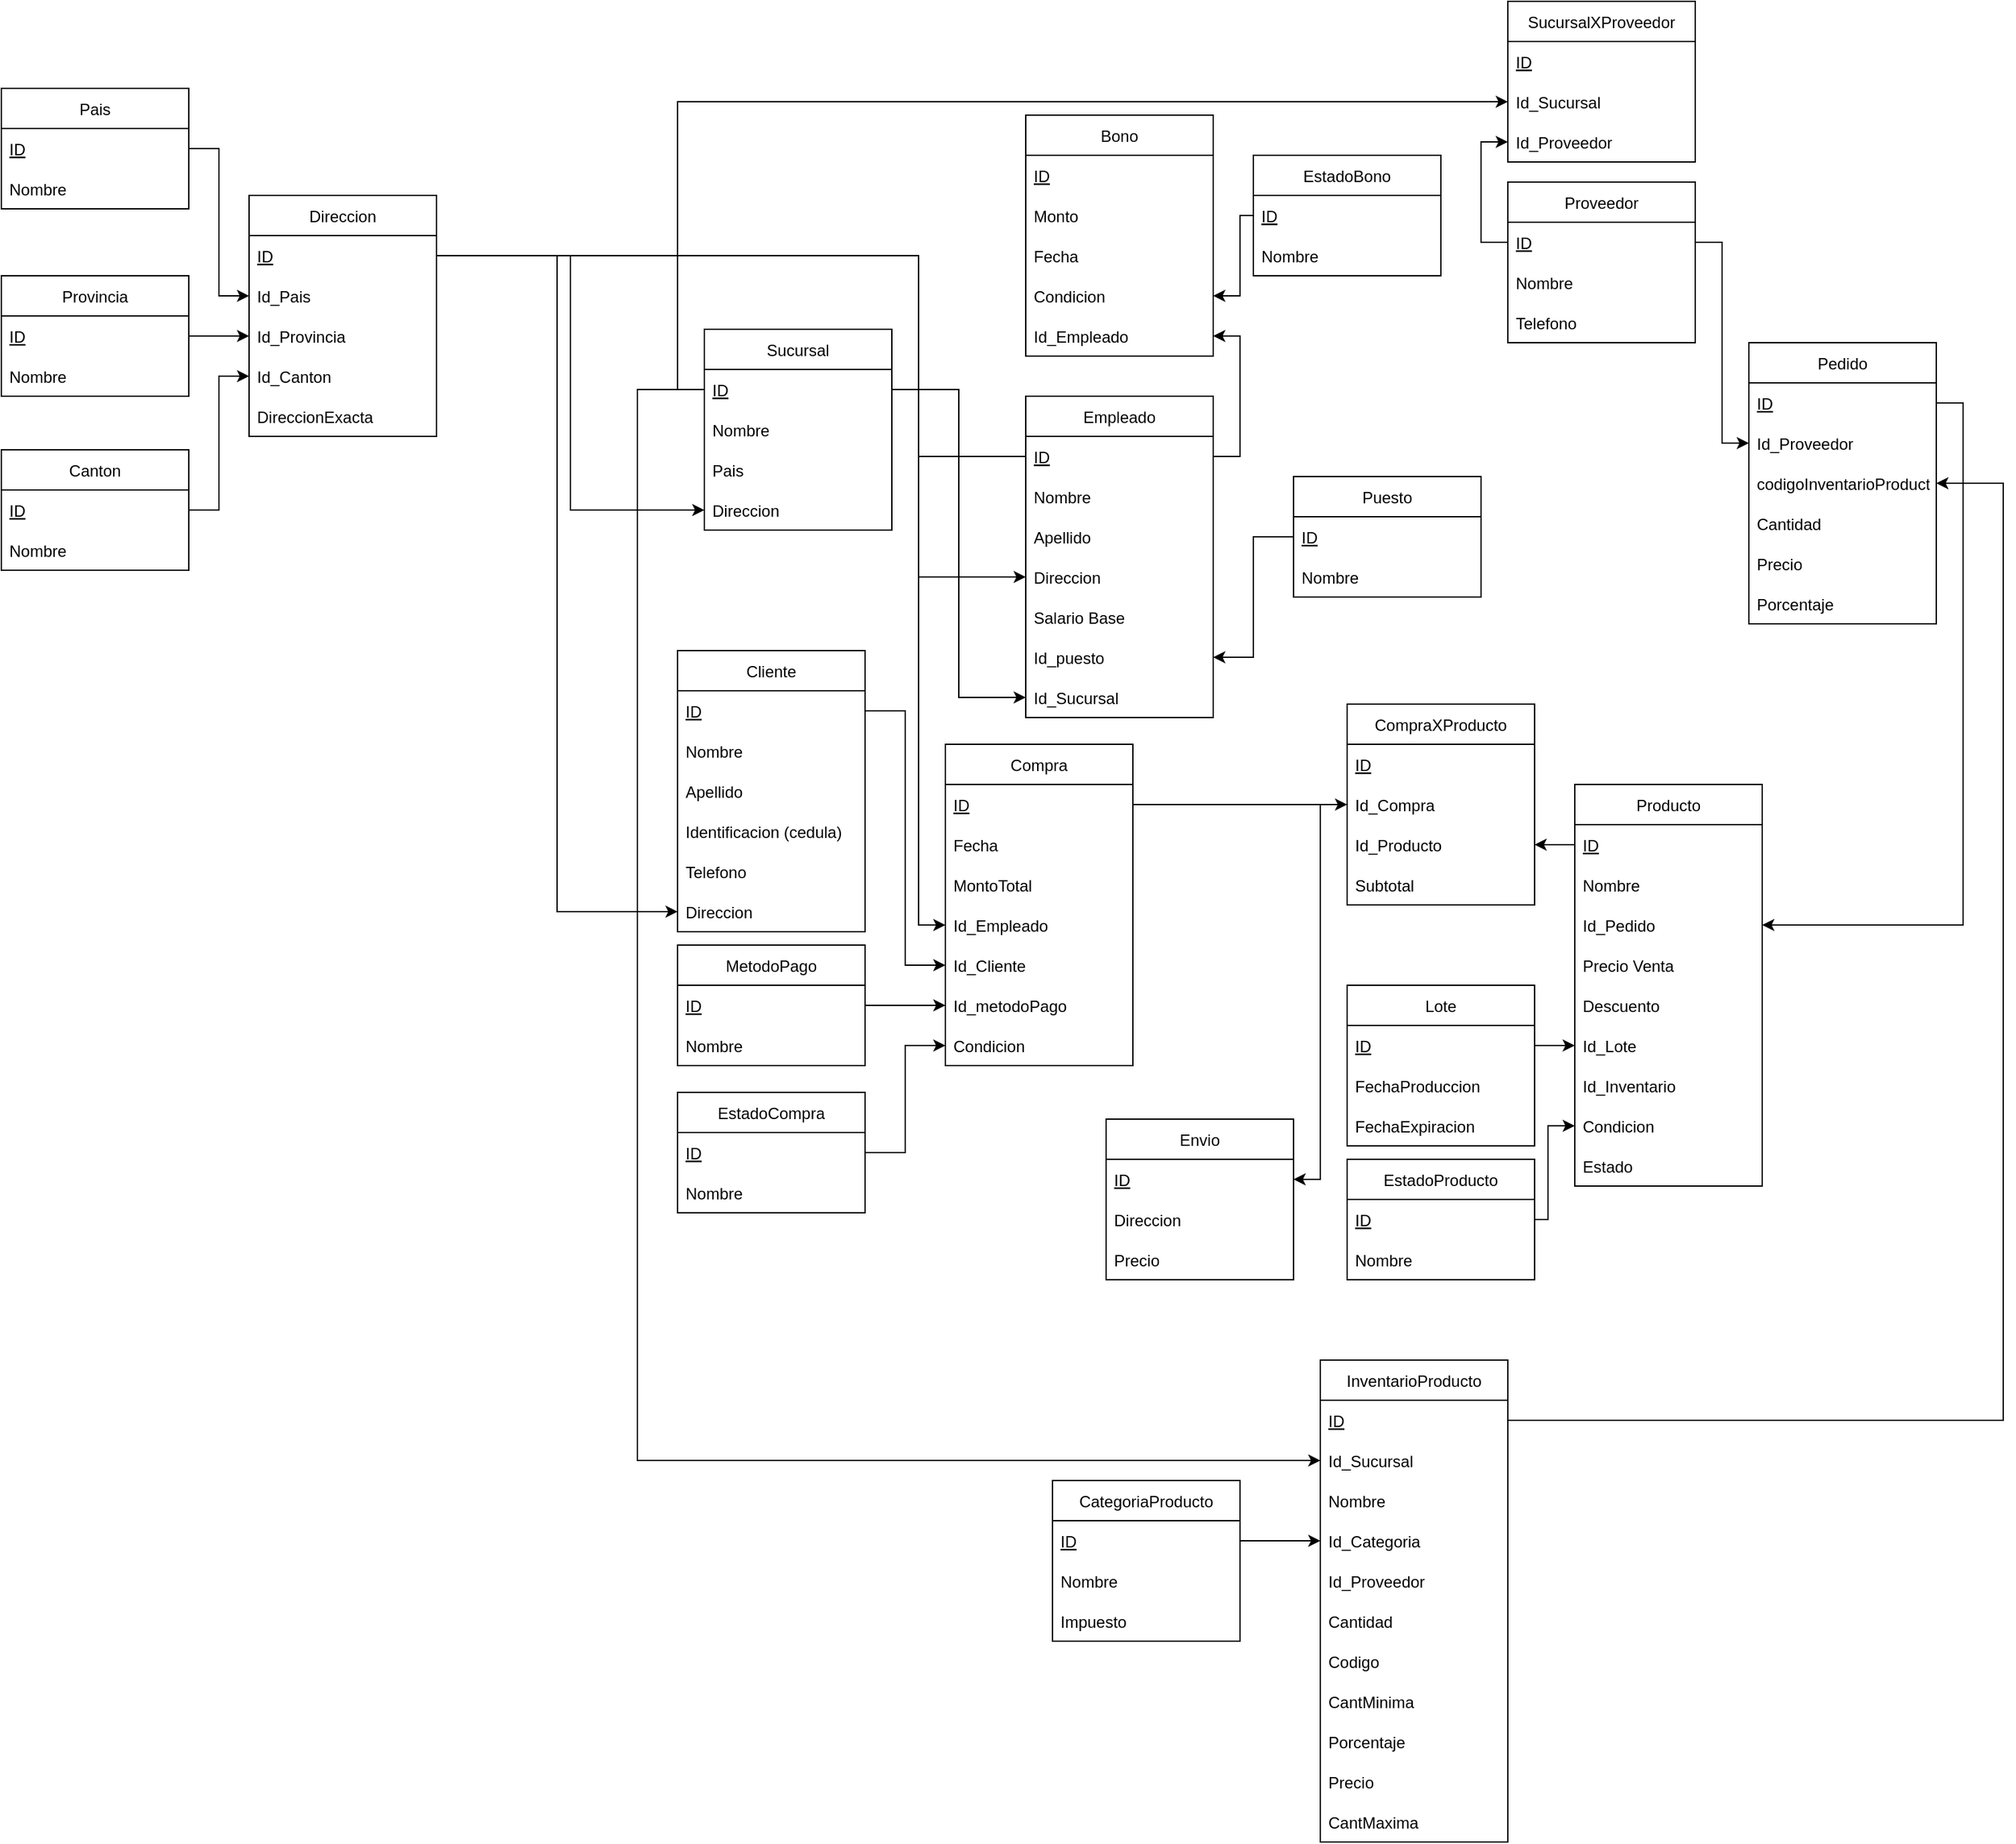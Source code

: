 <mxfile version="15.7.1" type="github">
  <diagram id="eOLPTbJK8O0Nonyveeir" name="Page-1">
    <mxGraphModel dx="2297" dy="1850" grid="1" gridSize="10" guides="1" tooltips="1" connect="1" arrows="1" fold="1" page="1" pageScale="1" pageWidth="850" pageHeight="1100" math="0" shadow="0">
      <root>
        <mxCell id="0" />
        <mxCell id="1" parent="0" />
        <mxCell id="7XOUTKTsfnh2q4MN06ew-1" value="Sucursal" style="swimlane;fontStyle=0;childLayout=stackLayout;horizontal=1;startSize=30;horizontalStack=0;resizeParent=1;resizeParentMax=0;resizeLast=0;collapsible=1;marginBottom=0;" parent="1" vertex="1">
          <mxGeometry x="100" y="-10" width="140" height="150" as="geometry" />
        </mxCell>
        <mxCell id="7XOUTKTsfnh2q4MN06ew-2" value="ID" style="text;strokeColor=none;fillColor=none;align=left;verticalAlign=middle;spacingLeft=4;spacingRight=4;overflow=hidden;points=[[0,0.5],[1,0.5]];portConstraint=eastwest;rotatable=0;fontStyle=4" parent="7XOUTKTsfnh2q4MN06ew-1" vertex="1">
          <mxGeometry y="30" width="140" height="30" as="geometry" />
        </mxCell>
        <mxCell id="7XOUTKTsfnh2q4MN06ew-3" value="Nombre" style="text;strokeColor=none;fillColor=none;align=left;verticalAlign=middle;spacingLeft=4;spacingRight=4;overflow=hidden;points=[[0,0.5],[1,0.5]];portConstraint=eastwest;rotatable=0;" parent="7XOUTKTsfnh2q4MN06ew-1" vertex="1">
          <mxGeometry y="60" width="140" height="30" as="geometry" />
        </mxCell>
        <mxCell id="7XOUTKTsfnh2q4MN06ew-4" value="Pais" style="text;strokeColor=none;fillColor=none;align=left;verticalAlign=middle;spacingLeft=4;spacingRight=4;overflow=hidden;points=[[0,0.5],[1,0.5]];portConstraint=eastwest;rotatable=0;" parent="7XOUTKTsfnh2q4MN06ew-1" vertex="1">
          <mxGeometry y="90" width="140" height="30" as="geometry" />
        </mxCell>
        <mxCell id="pErYt6sx2f4l61PwtL-Q-40" value="Direccion" style="text;strokeColor=none;fillColor=none;align=left;verticalAlign=middle;spacingLeft=4;spacingRight=4;overflow=hidden;points=[[0,0.5],[1,0.5]];portConstraint=eastwest;rotatable=0;" vertex="1" parent="7XOUTKTsfnh2q4MN06ew-1">
          <mxGeometry y="120" width="140" height="30" as="geometry" />
        </mxCell>
        <mxCell id="7XOUTKTsfnh2q4MN06ew-5" value="Empleado" style="swimlane;fontStyle=0;childLayout=stackLayout;horizontal=1;startSize=30;horizontalStack=0;resizeParent=1;resizeParentMax=0;resizeLast=0;collapsible=1;marginBottom=0;" parent="1" vertex="1">
          <mxGeometry x="340" y="40" width="140" height="240" as="geometry" />
        </mxCell>
        <mxCell id="7XOUTKTsfnh2q4MN06ew-6" value="ID" style="text;strokeColor=none;fillColor=none;align=left;verticalAlign=middle;spacingLeft=4;spacingRight=4;overflow=hidden;points=[[0,0.5],[1,0.5]];portConstraint=eastwest;rotatable=0;fontStyle=4" parent="7XOUTKTsfnh2q4MN06ew-5" vertex="1">
          <mxGeometry y="30" width="140" height="30" as="geometry" />
        </mxCell>
        <mxCell id="7XOUTKTsfnh2q4MN06ew-7" value="Nombre" style="text;strokeColor=none;fillColor=none;align=left;verticalAlign=middle;spacingLeft=4;spacingRight=4;overflow=hidden;points=[[0,0.5],[1,0.5]];portConstraint=eastwest;rotatable=0;" parent="7XOUTKTsfnh2q4MN06ew-5" vertex="1">
          <mxGeometry y="60" width="140" height="30" as="geometry" />
        </mxCell>
        <mxCell id="7XOUTKTsfnh2q4MN06ew-9" value="Apellido" style="text;strokeColor=none;fillColor=none;align=left;verticalAlign=middle;spacingLeft=4;spacingRight=4;overflow=hidden;points=[[0,0.5],[1,0.5]];portConstraint=eastwest;rotatable=0;" parent="7XOUTKTsfnh2q4MN06ew-5" vertex="1">
          <mxGeometry y="90" width="140" height="30" as="geometry" />
        </mxCell>
        <mxCell id="7XOUTKTsfnh2q4MN06ew-8" value="Direccion" style="text;strokeColor=none;fillColor=none;align=left;verticalAlign=middle;spacingLeft=4;spacingRight=4;overflow=hidden;points=[[0,0.5],[1,0.5]];portConstraint=eastwest;rotatable=0;" parent="7XOUTKTsfnh2q4MN06ew-5" vertex="1">
          <mxGeometry y="120" width="140" height="30" as="geometry" />
        </mxCell>
        <mxCell id="7XOUTKTsfnh2q4MN06ew-25" value="Salario Base" style="text;strokeColor=none;fillColor=none;align=left;verticalAlign=middle;spacingLeft=4;spacingRight=4;overflow=hidden;points=[[0,0.5],[1,0.5]];portConstraint=eastwest;rotatable=0;" parent="7XOUTKTsfnh2q4MN06ew-5" vertex="1">
          <mxGeometry y="150" width="140" height="30" as="geometry" />
        </mxCell>
        <mxCell id="7XOUTKTsfnh2q4MN06ew-11" value="Id_puesto" style="text;strokeColor=none;fillColor=none;align=left;verticalAlign=middle;spacingLeft=4;spacingRight=4;overflow=hidden;points=[[0,0.5],[1,0.5]];portConstraint=eastwest;rotatable=0;" parent="7XOUTKTsfnh2q4MN06ew-5" vertex="1">
          <mxGeometry y="180" width="140" height="30" as="geometry" />
        </mxCell>
        <mxCell id="7XOUTKTsfnh2q4MN06ew-10" value="Id_Sucursal" style="text;strokeColor=none;fillColor=none;align=left;verticalAlign=middle;spacingLeft=4;spacingRight=4;overflow=hidden;points=[[0,0.5],[1,0.5]];portConstraint=eastwest;rotatable=0;" parent="7XOUTKTsfnh2q4MN06ew-5" vertex="1">
          <mxGeometry y="210" width="140" height="30" as="geometry" />
        </mxCell>
        <mxCell id="7XOUTKTsfnh2q4MN06ew-12" style="edgeStyle=orthogonalEdgeStyle;rounded=0;orthogonalLoop=1;jettySize=auto;html=1;exitX=1;exitY=0.5;exitDx=0;exitDy=0;entryX=0;entryY=0.5;entryDx=0;entryDy=0;" parent="1" source="7XOUTKTsfnh2q4MN06ew-2" target="7XOUTKTsfnh2q4MN06ew-10" edge="1">
          <mxGeometry relative="1" as="geometry" />
        </mxCell>
        <mxCell id="7XOUTKTsfnh2q4MN06ew-13" value="Cliente" style="swimlane;fontStyle=0;childLayout=stackLayout;horizontal=1;startSize=30;horizontalStack=0;resizeParent=1;resizeParentMax=0;resizeLast=0;collapsible=1;marginBottom=0;" parent="1" vertex="1">
          <mxGeometry x="80" y="230" width="140" height="210" as="geometry" />
        </mxCell>
        <mxCell id="7XOUTKTsfnh2q4MN06ew-14" value="ID" style="text;strokeColor=none;fillColor=none;align=left;verticalAlign=middle;spacingLeft=4;spacingRight=4;overflow=hidden;points=[[0,0.5],[1,0.5]];portConstraint=eastwest;rotatable=0;fontStyle=4" parent="7XOUTKTsfnh2q4MN06ew-13" vertex="1">
          <mxGeometry y="30" width="140" height="30" as="geometry" />
        </mxCell>
        <mxCell id="7XOUTKTsfnh2q4MN06ew-15" value="Nombre" style="text;strokeColor=none;fillColor=none;align=left;verticalAlign=middle;spacingLeft=4;spacingRight=4;overflow=hidden;points=[[0,0.5],[1,0.5]];portConstraint=eastwest;rotatable=0;" parent="7XOUTKTsfnh2q4MN06ew-13" vertex="1">
          <mxGeometry y="60" width="140" height="30" as="geometry" />
        </mxCell>
        <mxCell id="7XOUTKTsfnh2q4MN06ew-16" value="Apellido" style="text;strokeColor=none;fillColor=none;align=left;verticalAlign=middle;spacingLeft=4;spacingRight=4;overflow=hidden;points=[[0,0.5],[1,0.5]];portConstraint=eastwest;rotatable=0;" parent="7XOUTKTsfnh2q4MN06ew-13" vertex="1">
          <mxGeometry y="90" width="140" height="30" as="geometry" />
        </mxCell>
        <mxCell id="pErYt6sx2f4l61PwtL-Q-41" value="Identificacion (cedula)" style="text;strokeColor=none;fillColor=none;align=left;verticalAlign=middle;spacingLeft=4;spacingRight=4;overflow=hidden;points=[[0,0.5],[1,0.5]];portConstraint=eastwest;rotatable=0;" vertex="1" parent="7XOUTKTsfnh2q4MN06ew-13">
          <mxGeometry y="120" width="140" height="30" as="geometry" />
        </mxCell>
        <mxCell id="pErYt6sx2f4l61PwtL-Q-42" value="Telefono" style="text;strokeColor=none;fillColor=none;align=left;verticalAlign=middle;spacingLeft=4;spacingRight=4;overflow=hidden;points=[[0,0.5],[1,0.5]];portConstraint=eastwest;rotatable=0;" vertex="1" parent="7XOUTKTsfnh2q4MN06ew-13">
          <mxGeometry y="150" width="140" height="30" as="geometry" />
        </mxCell>
        <mxCell id="7XOUTKTsfnh2q4MN06ew-17" value="Direccion" style="text;strokeColor=none;fillColor=none;align=left;verticalAlign=middle;spacingLeft=4;spacingRight=4;overflow=hidden;points=[[0,0.5],[1,0.5]];portConstraint=eastwest;rotatable=0;" parent="7XOUTKTsfnh2q4MN06ew-13" vertex="1">
          <mxGeometry y="180" width="140" height="30" as="geometry" />
        </mxCell>
        <mxCell id="7XOUTKTsfnh2q4MN06ew-20" value="Puesto" style="swimlane;fontStyle=0;childLayout=stackLayout;horizontal=1;startSize=30;horizontalStack=0;resizeParent=1;resizeParentMax=0;resizeLast=0;collapsible=1;marginBottom=0;" parent="1" vertex="1">
          <mxGeometry x="540" y="100" width="140" height="90" as="geometry" />
        </mxCell>
        <mxCell id="7XOUTKTsfnh2q4MN06ew-21" value="ID" style="text;strokeColor=none;fillColor=none;align=left;verticalAlign=middle;spacingLeft=4;spacingRight=4;overflow=hidden;points=[[0,0.5],[1,0.5]];portConstraint=eastwest;rotatable=0;fontStyle=4" parent="7XOUTKTsfnh2q4MN06ew-20" vertex="1">
          <mxGeometry y="30" width="140" height="30" as="geometry" />
        </mxCell>
        <mxCell id="7XOUTKTsfnh2q4MN06ew-22" value="Nombre" style="text;strokeColor=none;fillColor=none;align=left;verticalAlign=middle;spacingLeft=4;spacingRight=4;overflow=hidden;points=[[0,0.5],[1,0.5]];portConstraint=eastwest;rotatable=0;" parent="7XOUTKTsfnh2q4MN06ew-20" vertex="1">
          <mxGeometry y="60" width="140" height="30" as="geometry" />
        </mxCell>
        <mxCell id="7XOUTKTsfnh2q4MN06ew-26" style="edgeStyle=orthogonalEdgeStyle;rounded=0;orthogonalLoop=1;jettySize=auto;html=1;exitX=0;exitY=0.5;exitDx=0;exitDy=0;entryX=1;entryY=0.5;entryDx=0;entryDy=0;" parent="1" source="7XOUTKTsfnh2q4MN06ew-21" target="7XOUTKTsfnh2q4MN06ew-11" edge="1">
          <mxGeometry relative="1" as="geometry" />
        </mxCell>
        <mxCell id="7XOUTKTsfnh2q4MN06ew-27" value="Compra" style="swimlane;fontStyle=0;childLayout=stackLayout;horizontal=1;startSize=30;horizontalStack=0;resizeParent=1;resizeParentMax=0;resizeLast=0;collapsible=1;marginBottom=0;" parent="1" vertex="1">
          <mxGeometry x="280" y="300" width="140" height="240" as="geometry" />
        </mxCell>
        <mxCell id="7XOUTKTsfnh2q4MN06ew-28" value="ID" style="text;strokeColor=none;fillColor=none;align=left;verticalAlign=middle;spacingLeft=4;spacingRight=4;overflow=hidden;points=[[0,0.5],[1,0.5]];portConstraint=eastwest;rotatable=0;fontStyle=4" parent="7XOUTKTsfnh2q4MN06ew-27" vertex="1">
          <mxGeometry y="30" width="140" height="30" as="geometry" />
        </mxCell>
        <mxCell id="7XOUTKTsfnh2q4MN06ew-29" value="Fecha" style="text;strokeColor=none;fillColor=none;align=left;verticalAlign=middle;spacingLeft=4;spacingRight=4;overflow=hidden;points=[[0,0.5],[1,0.5]];portConstraint=eastwest;rotatable=0;" parent="7XOUTKTsfnh2q4MN06ew-27" vertex="1">
          <mxGeometry y="60" width="140" height="30" as="geometry" />
        </mxCell>
        <mxCell id="7XOUTKTsfnh2q4MN06ew-36" value="MontoTotal" style="text;strokeColor=none;fillColor=none;align=left;verticalAlign=middle;spacingLeft=4;spacingRight=4;overflow=hidden;points=[[0,0.5],[1,0.5]];portConstraint=eastwest;rotatable=0;" parent="7XOUTKTsfnh2q4MN06ew-27" vertex="1">
          <mxGeometry y="90" width="140" height="30" as="geometry" />
        </mxCell>
        <mxCell id="pErYt6sx2f4l61PwtL-Q-74" value="Id_Empleado" style="text;strokeColor=none;fillColor=none;align=left;verticalAlign=middle;spacingLeft=4;spacingRight=4;overflow=hidden;points=[[0,0.5],[1,0.5]];portConstraint=eastwest;rotatable=0;" vertex="1" parent="7XOUTKTsfnh2q4MN06ew-27">
          <mxGeometry y="120" width="140" height="30" as="geometry" />
        </mxCell>
        <mxCell id="7XOUTKTsfnh2q4MN06ew-30" value="Id_Cliente" style="text;strokeColor=none;fillColor=none;align=left;verticalAlign=middle;spacingLeft=4;spacingRight=4;overflow=hidden;points=[[0,0.5],[1,0.5]];portConstraint=eastwest;rotatable=0;" parent="7XOUTKTsfnh2q4MN06ew-27" vertex="1">
          <mxGeometry y="150" width="140" height="30" as="geometry" />
        </mxCell>
        <mxCell id="pErYt6sx2f4l61PwtL-Q-66" value="Id_metodoPago" style="text;strokeColor=none;fillColor=none;align=left;verticalAlign=middle;spacingLeft=4;spacingRight=4;overflow=hidden;points=[[0,0.5],[1,0.5]];portConstraint=eastwest;rotatable=0;" vertex="1" parent="7XOUTKTsfnh2q4MN06ew-27">
          <mxGeometry y="180" width="140" height="30" as="geometry" />
        </mxCell>
        <mxCell id="pErYt6sx2f4l61PwtL-Q-110" value="Condicion" style="text;strokeColor=none;fillColor=none;align=left;verticalAlign=middle;spacingLeft=4;spacingRight=4;overflow=hidden;points=[[0,0.5],[1,0.5]];portConstraint=eastwest;rotatable=0;" vertex="1" parent="7XOUTKTsfnh2q4MN06ew-27">
          <mxGeometry y="210" width="140" height="30" as="geometry" />
        </mxCell>
        <mxCell id="7XOUTKTsfnh2q4MN06ew-31" style="edgeStyle=orthogonalEdgeStyle;rounded=0;orthogonalLoop=1;jettySize=auto;html=1;exitX=1;exitY=0.5;exitDx=0;exitDy=0;entryX=0;entryY=0.5;entryDx=0;entryDy=0;" parent="1" source="7XOUTKTsfnh2q4MN06ew-14" target="7XOUTKTsfnh2q4MN06ew-30" edge="1">
          <mxGeometry relative="1" as="geometry" />
        </mxCell>
        <mxCell id="7XOUTKTsfnh2q4MN06ew-32" value="CompraXProducto" style="swimlane;fontStyle=0;childLayout=stackLayout;horizontal=1;startSize=30;horizontalStack=0;resizeParent=1;resizeParentMax=0;resizeLast=0;collapsible=1;marginBottom=0;" parent="1" vertex="1">
          <mxGeometry x="580" y="270" width="140" height="150" as="geometry" />
        </mxCell>
        <mxCell id="7XOUTKTsfnh2q4MN06ew-33" value="ID" style="text;strokeColor=none;fillColor=none;align=left;verticalAlign=middle;spacingLeft=4;spacingRight=4;overflow=hidden;points=[[0,0.5],[1,0.5]];portConstraint=eastwest;rotatable=0;fontStyle=4" parent="7XOUTKTsfnh2q4MN06ew-32" vertex="1">
          <mxGeometry y="30" width="140" height="30" as="geometry" />
        </mxCell>
        <mxCell id="7XOUTKTsfnh2q4MN06ew-34" value="Id_Compra" style="text;strokeColor=none;fillColor=none;align=left;verticalAlign=middle;spacingLeft=4;spacingRight=4;overflow=hidden;points=[[0,0.5],[1,0.5]];portConstraint=eastwest;rotatable=0;" parent="7XOUTKTsfnh2q4MN06ew-32" vertex="1">
          <mxGeometry y="60" width="140" height="30" as="geometry" />
        </mxCell>
        <mxCell id="7XOUTKTsfnh2q4MN06ew-35" value="Id_Producto" style="text;strokeColor=none;fillColor=none;align=left;verticalAlign=middle;spacingLeft=4;spacingRight=4;overflow=hidden;points=[[0,0.5],[1,0.5]];portConstraint=eastwest;rotatable=0;" parent="7XOUTKTsfnh2q4MN06ew-32" vertex="1">
          <mxGeometry y="90" width="140" height="30" as="geometry" />
        </mxCell>
        <mxCell id="pErYt6sx2f4l61PwtL-Q-65" value="Subtotal" style="text;strokeColor=none;fillColor=none;align=left;verticalAlign=middle;spacingLeft=4;spacingRight=4;overflow=hidden;points=[[0,0.5],[1,0.5]];portConstraint=eastwest;rotatable=0;" vertex="1" parent="7XOUTKTsfnh2q4MN06ew-32">
          <mxGeometry y="120" width="140" height="30" as="geometry" />
        </mxCell>
        <mxCell id="7XOUTKTsfnh2q4MN06ew-38" value="Producto" style="swimlane;fontStyle=0;childLayout=stackLayout;horizontal=1;startSize=30;horizontalStack=0;resizeParent=1;resizeParentMax=0;resizeLast=0;collapsible=1;marginBottom=0;" parent="1" vertex="1">
          <mxGeometry x="750" y="330" width="140" height="300" as="geometry" />
        </mxCell>
        <mxCell id="7XOUTKTsfnh2q4MN06ew-39" value="ID" style="text;strokeColor=none;fillColor=none;align=left;verticalAlign=middle;spacingLeft=4;spacingRight=4;overflow=hidden;points=[[0,0.5],[1,0.5]];portConstraint=eastwest;rotatable=0;fontStyle=4" parent="7XOUTKTsfnh2q4MN06ew-38" vertex="1">
          <mxGeometry y="30" width="140" height="30" as="geometry" />
        </mxCell>
        <mxCell id="7XOUTKTsfnh2q4MN06ew-40" value="Nombre" style="text;strokeColor=none;fillColor=none;align=left;verticalAlign=middle;spacingLeft=4;spacingRight=4;overflow=hidden;points=[[0,0.5],[1,0.5]];portConstraint=eastwest;rotatable=0;" parent="7XOUTKTsfnh2q4MN06ew-38" vertex="1">
          <mxGeometry y="60" width="140" height="30" as="geometry" />
        </mxCell>
        <mxCell id="pErYt6sx2f4l61PwtL-Q-79" value="Id_Pedido" style="text;strokeColor=none;fillColor=none;align=left;verticalAlign=middle;spacingLeft=4;spacingRight=4;overflow=hidden;points=[[0,0.5],[1,0.5]];portConstraint=eastwest;rotatable=0;" vertex="1" parent="7XOUTKTsfnh2q4MN06ew-38">
          <mxGeometry y="90" width="140" height="30" as="geometry" />
        </mxCell>
        <mxCell id="7XOUTKTsfnh2q4MN06ew-42" value="Precio Venta" style="text;strokeColor=none;fillColor=none;align=left;verticalAlign=middle;spacingLeft=4;spacingRight=4;overflow=hidden;points=[[0,0.5],[1,0.5]];portConstraint=eastwest;rotatable=0;" parent="7XOUTKTsfnh2q4MN06ew-38" vertex="1">
          <mxGeometry y="120" width="140" height="30" as="geometry" />
        </mxCell>
        <mxCell id="pErYt6sx2f4l61PwtL-Q-8" value="Descuento" style="text;strokeColor=none;fillColor=none;align=left;verticalAlign=middle;spacingLeft=4;spacingRight=4;overflow=hidden;points=[[0,0.5],[1,0.5]];portConstraint=eastwest;rotatable=0;" vertex="1" parent="7XOUTKTsfnh2q4MN06ew-38">
          <mxGeometry y="150" width="140" height="30" as="geometry" />
        </mxCell>
        <mxCell id="pErYt6sx2f4l61PwtL-Q-33" value="Id_Lote" style="text;strokeColor=none;fillColor=none;align=left;verticalAlign=middle;spacingLeft=4;spacingRight=4;overflow=hidden;points=[[0,0.5],[1,0.5]];portConstraint=eastwest;rotatable=0;" vertex="1" parent="7XOUTKTsfnh2q4MN06ew-38">
          <mxGeometry y="180" width="140" height="30" as="geometry" />
        </mxCell>
        <mxCell id="pErYt6sx2f4l61PwtL-Q-60" value="Id_Inventario" style="text;strokeColor=none;fillColor=none;align=left;verticalAlign=middle;spacingLeft=4;spacingRight=4;overflow=hidden;points=[[0,0.5],[1,0.5]];portConstraint=eastwest;rotatable=0;" vertex="1" parent="7XOUTKTsfnh2q4MN06ew-38">
          <mxGeometry y="210" width="140" height="30" as="geometry" />
        </mxCell>
        <mxCell id="pErYt6sx2f4l61PwtL-Q-63" value="Condicion" style="text;strokeColor=none;fillColor=none;align=left;verticalAlign=middle;spacingLeft=4;spacingRight=4;overflow=hidden;points=[[0,0.5],[1,0.5]];portConstraint=eastwest;rotatable=0;" vertex="1" parent="7XOUTKTsfnh2q4MN06ew-38">
          <mxGeometry y="240" width="140" height="30" as="geometry" />
        </mxCell>
        <mxCell id="pErYt6sx2f4l61PwtL-Q-120" value="Estado" style="text;strokeColor=none;fillColor=none;align=left;verticalAlign=middle;spacingLeft=4;spacingRight=4;overflow=hidden;points=[[0,0.5],[1,0.5]];portConstraint=eastwest;rotatable=0;" vertex="1" parent="7XOUTKTsfnh2q4MN06ew-38">
          <mxGeometry y="270" width="140" height="30" as="geometry" />
        </mxCell>
        <mxCell id="7XOUTKTsfnh2q4MN06ew-46" style="edgeStyle=orthogonalEdgeStyle;rounded=0;orthogonalLoop=1;jettySize=auto;html=1;exitX=0;exitY=0.5;exitDx=0;exitDy=0;" parent="1" source="7XOUTKTsfnh2q4MN06ew-39" target="7XOUTKTsfnh2q4MN06ew-35" edge="1">
          <mxGeometry relative="1" as="geometry" />
        </mxCell>
        <mxCell id="7XOUTKTsfnh2q4MN06ew-49" value="Proveedor" style="swimlane;fontStyle=0;childLayout=stackLayout;horizontal=1;startSize=30;horizontalStack=0;resizeParent=1;resizeParentMax=0;resizeLast=0;collapsible=1;marginBottom=0;" parent="1" vertex="1">
          <mxGeometry x="700" y="-120" width="140" height="120" as="geometry" />
        </mxCell>
        <mxCell id="7XOUTKTsfnh2q4MN06ew-50" value="ID" style="text;strokeColor=none;fillColor=none;align=left;verticalAlign=middle;spacingLeft=4;spacingRight=4;overflow=hidden;points=[[0,0.5],[1,0.5]];portConstraint=eastwest;rotatable=0;fontStyle=4" parent="7XOUTKTsfnh2q4MN06ew-49" vertex="1">
          <mxGeometry y="30" width="140" height="30" as="geometry" />
        </mxCell>
        <mxCell id="7XOUTKTsfnh2q4MN06ew-51" value="Nombre" style="text;strokeColor=none;fillColor=none;align=left;verticalAlign=middle;spacingLeft=4;spacingRight=4;overflow=hidden;points=[[0,0.5],[1,0.5]];portConstraint=eastwest;rotatable=0;" parent="7XOUTKTsfnh2q4MN06ew-49" vertex="1">
          <mxGeometry y="60" width="140" height="30" as="geometry" />
        </mxCell>
        <mxCell id="pErYt6sx2f4l61PwtL-Q-45" value="Telefono" style="text;strokeColor=none;fillColor=none;align=left;verticalAlign=middle;spacingLeft=4;spacingRight=4;overflow=hidden;points=[[0,0.5],[1,0.5]];portConstraint=eastwest;rotatable=0;" vertex="1" parent="7XOUTKTsfnh2q4MN06ew-49">
          <mxGeometry y="90" width="140" height="30" as="geometry" />
        </mxCell>
        <mxCell id="7XOUTKTsfnh2q4MN06ew-54" value="Pedido" style="swimlane;fontStyle=0;childLayout=stackLayout;horizontal=1;startSize=30;horizontalStack=0;resizeParent=1;resizeParentMax=0;resizeLast=0;collapsible=1;marginBottom=0;" parent="1" vertex="1">
          <mxGeometry x="880" width="140" height="210" as="geometry" />
        </mxCell>
        <mxCell id="7XOUTKTsfnh2q4MN06ew-55" value="ID" style="text;strokeColor=none;fillColor=none;align=left;verticalAlign=middle;spacingLeft=4;spacingRight=4;overflow=hidden;points=[[0,0.5],[1,0.5]];portConstraint=eastwest;rotatable=0;fontStyle=4" parent="7XOUTKTsfnh2q4MN06ew-54" vertex="1">
          <mxGeometry y="30" width="140" height="30" as="geometry" />
        </mxCell>
        <mxCell id="7XOUTKTsfnh2q4MN06ew-56" value="Id_Proveedor" style="text;strokeColor=none;fillColor=none;align=left;verticalAlign=middle;spacingLeft=4;spacingRight=4;overflow=hidden;points=[[0,0.5],[1,0.5]];portConstraint=eastwest;rotatable=0;" parent="7XOUTKTsfnh2q4MN06ew-54" vertex="1">
          <mxGeometry y="60" width="140" height="30" as="geometry" />
        </mxCell>
        <mxCell id="7XOUTKTsfnh2q4MN06ew-57" value="codigoInventarioProducto" style="text;strokeColor=none;fillColor=none;align=left;verticalAlign=middle;spacingLeft=4;spacingRight=4;overflow=hidden;points=[[0,0.5],[1,0.5]];portConstraint=eastwest;rotatable=0;" parent="7XOUTKTsfnh2q4MN06ew-54" vertex="1">
          <mxGeometry y="90" width="140" height="30" as="geometry" />
        </mxCell>
        <mxCell id="7XOUTKTsfnh2q4MN06ew-59" value="Cantidad" style="text;strokeColor=none;fillColor=none;align=left;verticalAlign=middle;spacingLeft=4;spacingRight=4;overflow=hidden;points=[[0,0.5],[1,0.5]];portConstraint=eastwest;rotatable=0;" parent="7XOUTKTsfnh2q4MN06ew-54" vertex="1">
          <mxGeometry y="120" width="140" height="30" as="geometry" />
        </mxCell>
        <mxCell id="7XOUTKTsfnh2q4MN06ew-60" value="Precio" style="text;strokeColor=none;fillColor=none;align=left;verticalAlign=middle;spacingLeft=4;spacingRight=4;overflow=hidden;points=[[0,0.5],[1,0.5]];portConstraint=eastwest;rotatable=0;" parent="7XOUTKTsfnh2q4MN06ew-54" vertex="1">
          <mxGeometry y="150" width="140" height="30" as="geometry" />
        </mxCell>
        <mxCell id="7XOUTKTsfnh2q4MN06ew-58" value="Porcentaje" style="text;strokeColor=none;fillColor=none;align=left;verticalAlign=middle;spacingLeft=4;spacingRight=4;overflow=hidden;points=[[0,0.5],[1,0.5]];portConstraint=eastwest;rotatable=0;" parent="7XOUTKTsfnh2q4MN06ew-54" vertex="1">
          <mxGeometry y="180" width="140" height="30" as="geometry" />
        </mxCell>
        <mxCell id="7XOUTKTsfnh2q4MN06ew-61" style="edgeStyle=orthogonalEdgeStyle;rounded=0;orthogonalLoop=1;jettySize=auto;html=1;exitX=1;exitY=0.5;exitDx=0;exitDy=0;entryX=0;entryY=0.5;entryDx=0;entryDy=0;" parent="1" source="7XOUTKTsfnh2q4MN06ew-50" target="7XOUTKTsfnh2q4MN06ew-56" edge="1">
          <mxGeometry relative="1" as="geometry" />
        </mxCell>
        <mxCell id="7XOUTKTsfnh2q4MN06ew-63" value="CategoriaProducto" style="swimlane;fontStyle=0;childLayout=stackLayout;horizontal=1;startSize=30;horizontalStack=0;resizeParent=1;resizeParentMax=0;resizeLast=0;collapsible=1;marginBottom=0;" parent="1" vertex="1">
          <mxGeometry x="360" y="850" width="140" height="120" as="geometry" />
        </mxCell>
        <mxCell id="7XOUTKTsfnh2q4MN06ew-64" value="ID" style="text;strokeColor=none;fillColor=none;align=left;verticalAlign=middle;spacingLeft=4;spacingRight=4;overflow=hidden;points=[[0,0.5],[1,0.5]];portConstraint=eastwest;rotatable=0;fontStyle=4" parent="7XOUTKTsfnh2q4MN06ew-63" vertex="1">
          <mxGeometry y="30" width="140" height="30" as="geometry" />
        </mxCell>
        <mxCell id="7XOUTKTsfnh2q4MN06ew-65" value="Nombre" style="text;strokeColor=none;fillColor=none;align=left;verticalAlign=middle;spacingLeft=4;spacingRight=4;overflow=hidden;points=[[0,0.5],[1,0.5]];portConstraint=eastwest;rotatable=0;" parent="7XOUTKTsfnh2q4MN06ew-63" vertex="1">
          <mxGeometry y="60" width="140" height="30" as="geometry" />
        </mxCell>
        <mxCell id="pErYt6sx2f4l61PwtL-Q-9" value="Impuesto" style="text;strokeColor=none;fillColor=none;align=left;verticalAlign=middle;spacingLeft=4;spacingRight=4;overflow=hidden;points=[[0,0.5],[1,0.5]];portConstraint=eastwest;rotatable=0;" vertex="1" parent="7XOUTKTsfnh2q4MN06ew-63">
          <mxGeometry y="90" width="140" height="30" as="geometry" />
        </mxCell>
        <mxCell id="pErYt6sx2f4l61PwtL-Q-1" value="Bono" style="swimlane;fontStyle=0;childLayout=stackLayout;horizontal=1;startSize=30;horizontalStack=0;resizeParent=1;resizeParentMax=0;resizeLast=0;collapsible=1;marginBottom=0;" vertex="1" parent="1">
          <mxGeometry x="340" y="-170" width="140" height="180" as="geometry" />
        </mxCell>
        <mxCell id="pErYt6sx2f4l61PwtL-Q-2" value="ID" style="text;strokeColor=none;fillColor=none;align=left;verticalAlign=middle;spacingLeft=4;spacingRight=4;overflow=hidden;points=[[0,0.5],[1,0.5]];portConstraint=eastwest;rotatable=0;fontStyle=4" vertex="1" parent="pErYt6sx2f4l61PwtL-Q-1">
          <mxGeometry y="30" width="140" height="30" as="geometry" />
        </mxCell>
        <mxCell id="pErYt6sx2f4l61PwtL-Q-3" value="Monto" style="text;strokeColor=none;fillColor=none;align=left;verticalAlign=middle;spacingLeft=4;spacingRight=4;overflow=hidden;points=[[0,0.5],[1,0.5]];portConstraint=eastwest;rotatable=0;" vertex="1" parent="pErYt6sx2f4l61PwtL-Q-1">
          <mxGeometry y="60" width="140" height="30" as="geometry" />
        </mxCell>
        <mxCell id="pErYt6sx2f4l61PwtL-Q-4" value="Fecha" style="text;strokeColor=none;fillColor=none;align=left;verticalAlign=middle;spacingLeft=4;spacingRight=4;overflow=hidden;points=[[0,0.5],[1,0.5]];portConstraint=eastwest;rotatable=0;" vertex="1" parent="pErYt6sx2f4l61PwtL-Q-1">
          <mxGeometry y="90" width="140" height="30" as="geometry" />
        </mxCell>
        <mxCell id="pErYt6sx2f4l61PwtL-Q-125" value="Condicion" style="text;strokeColor=none;fillColor=none;align=left;verticalAlign=middle;spacingLeft=4;spacingRight=4;overflow=hidden;points=[[0,0.5],[1,0.5]];portConstraint=eastwest;rotatable=0;" vertex="1" parent="pErYt6sx2f4l61PwtL-Q-1">
          <mxGeometry y="120" width="140" height="30" as="geometry" />
        </mxCell>
        <mxCell id="pErYt6sx2f4l61PwtL-Q-5" value="Id_Empleado" style="text;strokeColor=none;fillColor=none;align=left;verticalAlign=middle;spacingLeft=4;spacingRight=4;overflow=hidden;points=[[0,0.5],[1,0.5]];portConstraint=eastwest;rotatable=0;" vertex="1" parent="pErYt6sx2f4l61PwtL-Q-1">
          <mxGeometry y="150" width="140" height="30" as="geometry" />
        </mxCell>
        <mxCell id="pErYt6sx2f4l61PwtL-Q-7" style="edgeStyle=orthogonalEdgeStyle;rounded=0;orthogonalLoop=1;jettySize=auto;html=1;exitX=1;exitY=0.5;exitDx=0;exitDy=0;entryX=1;entryY=0.5;entryDx=0;entryDy=0;" edge="1" parent="1" source="7XOUTKTsfnh2q4MN06ew-6" target="pErYt6sx2f4l61PwtL-Q-5">
          <mxGeometry relative="1" as="geometry" />
        </mxCell>
        <mxCell id="pErYt6sx2f4l61PwtL-Q-20" style="edgeStyle=orthogonalEdgeStyle;rounded=0;orthogonalLoop=1;jettySize=auto;html=1;exitX=1;exitY=0.5;exitDx=0;exitDy=0;entryX=0;entryY=0.5;entryDx=0;entryDy=0;" edge="1" parent="1" source="7XOUTKTsfnh2q4MN06ew-28" target="7XOUTKTsfnh2q4MN06ew-34">
          <mxGeometry relative="1" as="geometry" />
        </mxCell>
        <mxCell id="pErYt6sx2f4l61PwtL-Q-21" value="Envio" style="swimlane;fontStyle=0;childLayout=stackLayout;horizontal=1;startSize=30;horizontalStack=0;resizeParent=1;resizeParentMax=0;resizeLast=0;collapsible=1;marginBottom=0;" vertex="1" parent="1">
          <mxGeometry x="400" y="580" width="140" height="120" as="geometry" />
        </mxCell>
        <mxCell id="pErYt6sx2f4l61PwtL-Q-22" value="ID" style="text;strokeColor=none;fillColor=none;align=left;verticalAlign=middle;spacingLeft=4;spacingRight=4;overflow=hidden;points=[[0,0.5],[1,0.5]];portConstraint=eastwest;rotatable=0;fontStyle=4" vertex="1" parent="pErYt6sx2f4l61PwtL-Q-21">
          <mxGeometry y="30" width="140" height="30" as="geometry" />
        </mxCell>
        <mxCell id="pErYt6sx2f4l61PwtL-Q-23" value="Direccion" style="text;strokeColor=none;fillColor=none;align=left;verticalAlign=middle;spacingLeft=4;spacingRight=4;overflow=hidden;points=[[0,0.5],[1,0.5]];portConstraint=eastwest;rotatable=0;" vertex="1" parent="pErYt6sx2f4l61PwtL-Q-21">
          <mxGeometry y="60" width="140" height="30" as="geometry" />
        </mxCell>
        <mxCell id="pErYt6sx2f4l61PwtL-Q-24" value="Precio" style="text;strokeColor=none;fillColor=none;align=left;verticalAlign=middle;spacingLeft=4;spacingRight=4;overflow=hidden;points=[[0,0.5],[1,0.5]];portConstraint=eastwest;rotatable=0;" vertex="1" parent="pErYt6sx2f4l61PwtL-Q-21">
          <mxGeometry y="90" width="140" height="30" as="geometry" />
        </mxCell>
        <mxCell id="pErYt6sx2f4l61PwtL-Q-29" value="Lote" style="swimlane;fontStyle=0;childLayout=stackLayout;horizontal=1;startSize=30;horizontalStack=0;resizeParent=1;resizeParentMax=0;resizeLast=0;collapsible=1;marginBottom=0;" vertex="1" parent="1">
          <mxGeometry x="580" y="480" width="140" height="120" as="geometry" />
        </mxCell>
        <mxCell id="pErYt6sx2f4l61PwtL-Q-30" value="ID" style="text;strokeColor=none;fillColor=none;align=left;verticalAlign=middle;spacingLeft=4;spacingRight=4;overflow=hidden;points=[[0,0.5],[1,0.5]];portConstraint=eastwest;rotatable=0;fontStyle=4" vertex="1" parent="pErYt6sx2f4l61PwtL-Q-29">
          <mxGeometry y="30" width="140" height="30" as="geometry" />
        </mxCell>
        <mxCell id="7XOUTKTsfnh2q4MN06ew-43" value="FechaProduccion" style="text;strokeColor=none;fillColor=none;align=left;verticalAlign=middle;spacingLeft=4;spacingRight=4;overflow=hidden;points=[[0,0.5],[1,0.5]];portConstraint=eastwest;rotatable=0;" parent="pErYt6sx2f4l61PwtL-Q-29" vertex="1">
          <mxGeometry y="60" width="140" height="30" as="geometry" />
        </mxCell>
        <mxCell id="7XOUTKTsfnh2q4MN06ew-44" value="FechaExpiracion" style="text;strokeColor=none;fillColor=none;align=left;verticalAlign=middle;spacingLeft=4;spacingRight=4;overflow=hidden;points=[[0,0.5],[1,0.5]];portConstraint=eastwest;rotatable=0;" parent="pErYt6sx2f4l61PwtL-Q-29" vertex="1">
          <mxGeometry y="90" width="140" height="30" as="geometry" />
        </mxCell>
        <mxCell id="pErYt6sx2f4l61PwtL-Q-35" value="Pais" style="swimlane;fontStyle=0;childLayout=stackLayout;horizontal=1;startSize=30;horizontalStack=0;resizeParent=1;resizeParentMax=0;resizeLast=0;collapsible=1;marginBottom=0;" vertex="1" parent="1">
          <mxGeometry x="-425" y="-190" width="140" height="90" as="geometry" />
        </mxCell>
        <mxCell id="pErYt6sx2f4l61PwtL-Q-36" value="ID" style="text;strokeColor=none;fillColor=none;align=left;verticalAlign=middle;spacingLeft=4;spacingRight=4;overflow=hidden;points=[[0,0.5],[1,0.5]];portConstraint=eastwest;rotatable=0;fontStyle=4" vertex="1" parent="pErYt6sx2f4l61PwtL-Q-35">
          <mxGeometry y="30" width="140" height="30" as="geometry" />
        </mxCell>
        <mxCell id="pErYt6sx2f4l61PwtL-Q-37" value="Nombre" style="text;strokeColor=none;fillColor=none;align=left;verticalAlign=middle;spacingLeft=4;spacingRight=4;overflow=hidden;points=[[0,0.5],[1,0.5]];portConstraint=eastwest;rotatable=0;" vertex="1" parent="pErYt6sx2f4l61PwtL-Q-35">
          <mxGeometry y="60" width="140" height="30" as="geometry" />
        </mxCell>
        <mxCell id="pErYt6sx2f4l61PwtL-Q-49" value="SucursalXProveedor" style="swimlane;fontStyle=0;childLayout=stackLayout;horizontal=1;startSize=30;horizontalStack=0;resizeParent=1;resizeParentMax=0;resizeLast=0;collapsible=1;marginBottom=0;" vertex="1" parent="1">
          <mxGeometry x="700" y="-255" width="140" height="120" as="geometry" />
        </mxCell>
        <mxCell id="pErYt6sx2f4l61PwtL-Q-50" value="ID" style="text;strokeColor=none;fillColor=none;align=left;verticalAlign=middle;spacingLeft=4;spacingRight=4;overflow=hidden;points=[[0,0.5],[1,0.5]];portConstraint=eastwest;rotatable=0;fontStyle=4" vertex="1" parent="pErYt6sx2f4l61PwtL-Q-49">
          <mxGeometry y="30" width="140" height="30" as="geometry" />
        </mxCell>
        <mxCell id="pErYt6sx2f4l61PwtL-Q-51" value="Id_Sucursal" style="text;strokeColor=none;fillColor=none;align=left;verticalAlign=middle;spacingLeft=4;spacingRight=4;overflow=hidden;points=[[0,0.5],[1,0.5]];portConstraint=eastwest;rotatable=0;" vertex="1" parent="pErYt6sx2f4l61PwtL-Q-49">
          <mxGeometry y="60" width="140" height="30" as="geometry" />
        </mxCell>
        <mxCell id="pErYt6sx2f4l61PwtL-Q-52" value="Id_Proveedor" style="text;strokeColor=none;fillColor=none;align=left;verticalAlign=middle;spacingLeft=4;spacingRight=4;overflow=hidden;points=[[0,0.5],[1,0.5]];portConstraint=eastwest;rotatable=0;" vertex="1" parent="pErYt6sx2f4l61PwtL-Q-49">
          <mxGeometry y="90" width="140" height="30" as="geometry" />
        </mxCell>
        <mxCell id="pErYt6sx2f4l61PwtL-Q-54" style="edgeStyle=orthogonalEdgeStyle;rounded=0;orthogonalLoop=1;jettySize=auto;html=1;exitX=0;exitY=0.5;exitDx=0;exitDy=0;entryX=0;entryY=0.5;entryDx=0;entryDy=0;" edge="1" parent="1" source="7XOUTKTsfnh2q4MN06ew-50" target="pErYt6sx2f4l61PwtL-Q-52">
          <mxGeometry relative="1" as="geometry" />
        </mxCell>
        <mxCell id="pErYt6sx2f4l61PwtL-Q-55" value="InventarioProducto" style="swimlane;fontStyle=0;childLayout=stackLayout;horizontal=1;startSize=30;horizontalStack=0;resizeParent=1;resizeParentMax=0;resizeLast=0;collapsible=1;marginBottom=0;" vertex="1" parent="1">
          <mxGeometry x="560" y="760" width="140" height="360" as="geometry" />
        </mxCell>
        <mxCell id="pErYt6sx2f4l61PwtL-Q-56" value="ID" style="text;strokeColor=none;fillColor=none;align=left;verticalAlign=middle;spacingLeft=4;spacingRight=4;overflow=hidden;points=[[0,0.5],[1,0.5]];portConstraint=eastwest;rotatable=0;fontStyle=4" vertex="1" parent="pErYt6sx2f4l61PwtL-Q-55">
          <mxGeometry y="30" width="140" height="30" as="geometry" />
        </mxCell>
        <mxCell id="pErYt6sx2f4l61PwtL-Q-57" value="Id_Sucursal" style="text;strokeColor=none;fillColor=none;align=left;verticalAlign=middle;spacingLeft=4;spacingRight=4;overflow=hidden;points=[[0,0.5],[1,0.5]];portConstraint=eastwest;rotatable=0;" vertex="1" parent="pErYt6sx2f4l61PwtL-Q-55">
          <mxGeometry y="60" width="140" height="30" as="geometry" />
        </mxCell>
        <mxCell id="pErYt6sx2f4l61PwtL-Q-62" value="Nombre" style="text;strokeColor=none;fillColor=none;align=left;verticalAlign=middle;spacingLeft=4;spacingRight=4;overflow=hidden;points=[[0,0.5],[1,0.5]];portConstraint=eastwest;rotatable=0;" vertex="1" parent="pErYt6sx2f4l61PwtL-Q-55">
          <mxGeometry y="90" width="140" height="30" as="geometry" />
        </mxCell>
        <mxCell id="7XOUTKTsfnh2q4MN06ew-66" value="Id_Categoria" style="text;strokeColor=none;fillColor=none;align=left;verticalAlign=middle;spacingLeft=4;spacingRight=4;overflow=hidden;points=[[0,0.5],[1,0.5]];portConstraint=eastwest;rotatable=0;" parent="pErYt6sx2f4l61PwtL-Q-55" vertex="1">
          <mxGeometry y="120" width="140" height="30" as="geometry" />
        </mxCell>
        <mxCell id="pErYt6sx2f4l61PwtL-Q-82" value="Id_Proveedor" style="text;strokeColor=none;fillColor=none;align=left;verticalAlign=middle;spacingLeft=4;spacingRight=4;overflow=hidden;points=[[0,0.5],[1,0.5]];portConstraint=eastwest;rotatable=0;" vertex="1" parent="pErYt6sx2f4l61PwtL-Q-55">
          <mxGeometry y="150" width="140" height="30" as="geometry" />
        </mxCell>
        <mxCell id="pErYt6sx2f4l61PwtL-Q-59" value="Cantidad" style="text;strokeColor=none;fillColor=none;align=left;verticalAlign=middle;spacingLeft=4;spacingRight=4;overflow=hidden;points=[[0,0.5],[1,0.5]];portConstraint=eastwest;rotatable=0;" vertex="1" parent="pErYt6sx2f4l61PwtL-Q-55">
          <mxGeometry y="180" width="140" height="30" as="geometry" />
        </mxCell>
        <mxCell id="pErYt6sx2f4l61PwtL-Q-10" value="Codigo" style="text;strokeColor=none;fillColor=none;align=left;verticalAlign=middle;spacingLeft=4;spacingRight=4;overflow=hidden;points=[[0,0.5],[1,0.5]];portConstraint=eastwest;rotatable=0;" vertex="1" parent="pErYt6sx2f4l61PwtL-Q-55">
          <mxGeometry y="210" width="140" height="30" as="geometry" />
        </mxCell>
        <mxCell id="pErYt6sx2f4l61PwtL-Q-77" value="CantMinima" style="text;strokeColor=none;fillColor=none;align=left;verticalAlign=middle;spacingLeft=4;spacingRight=4;overflow=hidden;points=[[0,0.5],[1,0.5]];portConstraint=eastwest;rotatable=0;" vertex="1" parent="pErYt6sx2f4l61PwtL-Q-55">
          <mxGeometry y="240" width="140" height="30" as="geometry" />
        </mxCell>
        <mxCell id="pErYt6sx2f4l61PwtL-Q-84" value="Porcentaje" style="text;strokeColor=none;fillColor=none;align=left;verticalAlign=middle;spacingLeft=4;spacingRight=4;overflow=hidden;points=[[0,0.5],[1,0.5]];portConstraint=eastwest;rotatable=0;" vertex="1" parent="pErYt6sx2f4l61PwtL-Q-55">
          <mxGeometry y="270" width="140" height="30" as="geometry" />
        </mxCell>
        <mxCell id="pErYt6sx2f4l61PwtL-Q-83" value="Precio" style="text;strokeColor=none;fillColor=none;align=left;verticalAlign=middle;spacingLeft=4;spacingRight=4;overflow=hidden;points=[[0,0.5],[1,0.5]];portConstraint=eastwest;rotatable=0;" vertex="1" parent="pErYt6sx2f4l61PwtL-Q-55">
          <mxGeometry y="300" width="140" height="30" as="geometry" />
        </mxCell>
        <mxCell id="pErYt6sx2f4l61PwtL-Q-11" value="CantMaxima" style="text;strokeColor=none;fillColor=none;align=left;verticalAlign=middle;spacingLeft=4;spacingRight=4;overflow=hidden;points=[[0,0.5],[1,0.5]];portConstraint=eastwest;rotatable=0;" vertex="1" parent="pErYt6sx2f4l61PwtL-Q-55">
          <mxGeometry y="330" width="140" height="30" as="geometry" />
        </mxCell>
        <mxCell id="pErYt6sx2f4l61PwtL-Q-68" value="MetodoPago" style="swimlane;fontStyle=0;childLayout=stackLayout;horizontal=1;startSize=30;horizontalStack=0;resizeParent=1;resizeParentMax=0;resizeLast=0;collapsible=1;marginBottom=0;" vertex="1" parent="1">
          <mxGeometry x="80" y="450" width="140" height="90" as="geometry" />
        </mxCell>
        <mxCell id="pErYt6sx2f4l61PwtL-Q-69" value="ID" style="text;strokeColor=none;fillColor=none;align=left;verticalAlign=middle;spacingLeft=4;spacingRight=4;overflow=hidden;points=[[0,0.5],[1,0.5]];portConstraint=eastwest;rotatable=0;fontStyle=4" vertex="1" parent="pErYt6sx2f4l61PwtL-Q-68">
          <mxGeometry y="30" width="140" height="30" as="geometry" />
        </mxCell>
        <mxCell id="pErYt6sx2f4l61PwtL-Q-70" value="Nombre" style="text;strokeColor=none;fillColor=none;align=left;verticalAlign=middle;spacingLeft=4;spacingRight=4;overflow=hidden;points=[[0,0.5],[1,0.5]];portConstraint=eastwest;rotatable=0;" vertex="1" parent="pErYt6sx2f4l61PwtL-Q-68">
          <mxGeometry y="60" width="140" height="30" as="geometry" />
        </mxCell>
        <mxCell id="pErYt6sx2f4l61PwtL-Q-72" style="edgeStyle=orthogonalEdgeStyle;rounded=0;orthogonalLoop=1;jettySize=auto;html=1;exitX=1;exitY=0.5;exitDx=0;exitDy=0;entryX=0;entryY=0.5;entryDx=0;entryDy=0;" edge="1" parent="1" source="pErYt6sx2f4l61PwtL-Q-69" target="pErYt6sx2f4l61PwtL-Q-66">
          <mxGeometry relative="1" as="geometry" />
        </mxCell>
        <mxCell id="pErYt6sx2f4l61PwtL-Q-75" style="edgeStyle=orthogonalEdgeStyle;rounded=0;orthogonalLoop=1;jettySize=auto;html=1;exitX=0;exitY=0.5;exitDx=0;exitDy=0;entryX=0;entryY=0.5;entryDx=0;entryDy=0;" edge="1" parent="1" source="7XOUTKTsfnh2q4MN06ew-6" target="pErYt6sx2f4l61PwtL-Q-74">
          <mxGeometry relative="1" as="geometry" />
        </mxCell>
        <mxCell id="pErYt6sx2f4l61PwtL-Q-80" style="edgeStyle=orthogonalEdgeStyle;rounded=0;orthogonalLoop=1;jettySize=auto;html=1;exitX=1;exitY=0.5;exitDx=0;exitDy=0;entryX=1;entryY=0.5;entryDx=0;entryDy=0;" edge="1" parent="1" source="7XOUTKTsfnh2q4MN06ew-55" target="pErYt6sx2f4l61PwtL-Q-79">
          <mxGeometry relative="1" as="geometry">
            <mxPoint x="1060" y="400" as="targetPoint" />
          </mxGeometry>
        </mxCell>
        <mxCell id="pErYt6sx2f4l61PwtL-Q-85" value="Direccion" style="swimlane;fontStyle=0;childLayout=stackLayout;horizontal=1;startSize=30;horizontalStack=0;resizeParent=1;resizeParentMax=0;resizeLast=0;collapsible=1;marginBottom=0;" vertex="1" parent="1">
          <mxGeometry x="-240" y="-110" width="140" height="180" as="geometry" />
        </mxCell>
        <mxCell id="pErYt6sx2f4l61PwtL-Q-86" value="ID" style="text;strokeColor=none;fillColor=none;align=left;verticalAlign=middle;spacingLeft=4;spacingRight=4;overflow=hidden;points=[[0,0.5],[1,0.5]];portConstraint=eastwest;rotatable=0;fontStyle=4" vertex="1" parent="pErYt6sx2f4l61PwtL-Q-85">
          <mxGeometry y="30" width="140" height="30" as="geometry" />
        </mxCell>
        <mxCell id="pErYt6sx2f4l61PwtL-Q-87" value="Id_Pais" style="text;strokeColor=none;fillColor=none;align=left;verticalAlign=middle;spacingLeft=4;spacingRight=4;overflow=hidden;points=[[0,0.5],[1,0.5]];portConstraint=eastwest;rotatable=0;" vertex="1" parent="pErYt6sx2f4l61PwtL-Q-85">
          <mxGeometry y="60" width="140" height="30" as="geometry" />
        </mxCell>
        <mxCell id="pErYt6sx2f4l61PwtL-Q-88" value="Id_Provincia" style="text;strokeColor=none;fillColor=none;align=left;verticalAlign=middle;spacingLeft=4;spacingRight=4;overflow=hidden;points=[[0,0.5],[1,0.5]];portConstraint=eastwest;rotatable=0;" vertex="1" parent="pErYt6sx2f4l61PwtL-Q-85">
          <mxGeometry y="90" width="140" height="30" as="geometry" />
        </mxCell>
        <mxCell id="pErYt6sx2f4l61PwtL-Q-90" value="Id_Canton" style="text;strokeColor=none;fillColor=none;align=left;verticalAlign=middle;spacingLeft=4;spacingRight=4;overflow=hidden;points=[[0,0.5],[1,0.5]];portConstraint=eastwest;rotatable=0;" vertex="1" parent="pErYt6sx2f4l61PwtL-Q-85">
          <mxGeometry y="120" width="140" height="30" as="geometry" />
        </mxCell>
        <mxCell id="pErYt6sx2f4l61PwtL-Q-89" value="DireccionExacta" style="text;strokeColor=none;fillColor=none;align=left;verticalAlign=middle;spacingLeft=4;spacingRight=4;overflow=hidden;points=[[0,0.5],[1,0.5]];portConstraint=eastwest;rotatable=0;" vertex="1" parent="pErYt6sx2f4l61PwtL-Q-85">
          <mxGeometry y="150" width="140" height="30" as="geometry" />
        </mxCell>
        <mxCell id="pErYt6sx2f4l61PwtL-Q-91" style="edgeStyle=orthogonalEdgeStyle;rounded=0;orthogonalLoop=1;jettySize=auto;html=1;exitX=1;exitY=0.5;exitDx=0;exitDy=0;entryX=0;entryY=0.5;entryDx=0;entryDy=0;" edge="1" parent="1" source="pErYt6sx2f4l61PwtL-Q-36" target="pErYt6sx2f4l61PwtL-Q-87">
          <mxGeometry relative="1" as="geometry" />
        </mxCell>
        <mxCell id="pErYt6sx2f4l61PwtL-Q-92" value="Provincia" style="swimlane;fontStyle=0;childLayout=stackLayout;horizontal=1;startSize=30;horizontalStack=0;resizeParent=1;resizeParentMax=0;resizeLast=0;collapsible=1;marginBottom=0;" vertex="1" parent="1">
          <mxGeometry x="-425" y="-50" width="140" height="90" as="geometry" />
        </mxCell>
        <mxCell id="pErYt6sx2f4l61PwtL-Q-93" value="ID" style="text;strokeColor=none;fillColor=none;align=left;verticalAlign=middle;spacingLeft=4;spacingRight=4;overflow=hidden;points=[[0,0.5],[1,0.5]];portConstraint=eastwest;rotatable=0;fontStyle=4" vertex="1" parent="pErYt6sx2f4l61PwtL-Q-92">
          <mxGeometry y="30" width="140" height="30" as="geometry" />
        </mxCell>
        <mxCell id="pErYt6sx2f4l61PwtL-Q-94" value="Nombre" style="text;strokeColor=none;fillColor=none;align=left;verticalAlign=middle;spacingLeft=4;spacingRight=4;overflow=hidden;points=[[0,0.5],[1,0.5]];portConstraint=eastwest;rotatable=0;" vertex="1" parent="pErYt6sx2f4l61PwtL-Q-92">
          <mxGeometry y="60" width="140" height="30" as="geometry" />
        </mxCell>
        <mxCell id="pErYt6sx2f4l61PwtL-Q-95" style="edgeStyle=orthogonalEdgeStyle;rounded=0;orthogonalLoop=1;jettySize=auto;html=1;exitX=1;exitY=0.5;exitDx=0;exitDy=0;entryX=0;entryY=0.5;entryDx=0;entryDy=0;" edge="1" parent="1" source="pErYt6sx2f4l61PwtL-Q-93" target="pErYt6sx2f4l61PwtL-Q-88">
          <mxGeometry relative="1" as="geometry" />
        </mxCell>
        <mxCell id="pErYt6sx2f4l61PwtL-Q-96" value="Canton" style="swimlane;fontStyle=0;childLayout=stackLayout;horizontal=1;startSize=30;horizontalStack=0;resizeParent=1;resizeParentMax=0;resizeLast=0;collapsible=1;marginBottom=0;" vertex="1" parent="1">
          <mxGeometry x="-425" y="80" width="140" height="90" as="geometry" />
        </mxCell>
        <mxCell id="pErYt6sx2f4l61PwtL-Q-97" value="ID" style="text;strokeColor=none;fillColor=none;align=left;verticalAlign=middle;spacingLeft=4;spacingRight=4;overflow=hidden;points=[[0,0.5],[1,0.5]];portConstraint=eastwest;rotatable=0;fontStyle=4" vertex="1" parent="pErYt6sx2f4l61PwtL-Q-96">
          <mxGeometry y="30" width="140" height="30" as="geometry" />
        </mxCell>
        <mxCell id="pErYt6sx2f4l61PwtL-Q-98" value="Nombre" style="text;strokeColor=none;fillColor=none;align=left;verticalAlign=middle;spacingLeft=4;spacingRight=4;overflow=hidden;points=[[0,0.5],[1,0.5]];portConstraint=eastwest;rotatable=0;" vertex="1" parent="pErYt6sx2f4l61PwtL-Q-96">
          <mxGeometry y="60" width="140" height="30" as="geometry" />
        </mxCell>
        <mxCell id="pErYt6sx2f4l61PwtL-Q-99" style="edgeStyle=orthogonalEdgeStyle;rounded=0;orthogonalLoop=1;jettySize=auto;html=1;exitX=1;exitY=0.5;exitDx=0;exitDy=0;entryX=0;entryY=0.5;entryDx=0;entryDy=0;" edge="1" parent="1" source="pErYt6sx2f4l61PwtL-Q-97" target="pErYt6sx2f4l61PwtL-Q-90">
          <mxGeometry relative="1" as="geometry" />
        </mxCell>
        <mxCell id="pErYt6sx2f4l61PwtL-Q-100" style="edgeStyle=orthogonalEdgeStyle;rounded=0;orthogonalLoop=1;jettySize=auto;html=1;exitX=1;exitY=0.5;exitDx=0;exitDy=0;entryX=0;entryY=0.5;entryDx=0;entryDy=0;" edge="1" parent="1" source="pErYt6sx2f4l61PwtL-Q-86" target="pErYt6sx2f4l61PwtL-Q-40">
          <mxGeometry relative="1" as="geometry" />
        </mxCell>
        <mxCell id="pErYt6sx2f4l61PwtL-Q-101" style="edgeStyle=orthogonalEdgeStyle;rounded=0;orthogonalLoop=1;jettySize=auto;html=1;exitX=1;exitY=0.5;exitDx=0;exitDy=0;entryX=0;entryY=0.5;entryDx=0;entryDy=0;" edge="1" parent="1" source="pErYt6sx2f4l61PwtL-Q-86" target="7XOUTKTsfnh2q4MN06ew-17">
          <mxGeometry relative="1" as="geometry" />
        </mxCell>
        <mxCell id="pErYt6sx2f4l61PwtL-Q-102" style="edgeStyle=orthogonalEdgeStyle;rounded=0;orthogonalLoop=1;jettySize=auto;html=1;exitX=1;exitY=0.5;exitDx=0;exitDy=0;entryX=0;entryY=0.5;entryDx=0;entryDy=0;" edge="1" parent="1" source="pErYt6sx2f4l61PwtL-Q-86" target="7XOUTKTsfnh2q4MN06ew-8">
          <mxGeometry relative="1" as="geometry">
            <Array as="points">
              <mxPoint x="260" y="-65" />
              <mxPoint x="260" y="175" />
            </Array>
          </mxGeometry>
        </mxCell>
        <mxCell id="pErYt6sx2f4l61PwtL-Q-103" style="edgeStyle=orthogonalEdgeStyle;rounded=0;orthogonalLoop=1;jettySize=auto;html=1;exitX=0;exitY=0.5;exitDx=0;exitDy=0;entryX=0;entryY=0.5;entryDx=0;entryDy=0;" edge="1" parent="1" source="7XOUTKTsfnh2q4MN06ew-2" target="pErYt6sx2f4l61PwtL-Q-51">
          <mxGeometry relative="1" as="geometry">
            <Array as="points">
              <mxPoint x="80" y="35" />
              <mxPoint x="80" y="-180" />
              <mxPoint x="690" y="-180" />
            </Array>
          </mxGeometry>
        </mxCell>
        <mxCell id="pErYt6sx2f4l61PwtL-Q-104" style="edgeStyle=orthogonalEdgeStyle;rounded=0;orthogonalLoop=1;jettySize=auto;html=1;exitX=1;exitY=0.5;exitDx=0;exitDy=0;entryX=0;entryY=0.5;entryDx=0;entryDy=0;" edge="1" parent="1" source="7XOUTKTsfnh2q4MN06ew-64" target="7XOUTKTsfnh2q4MN06ew-66">
          <mxGeometry relative="1" as="geometry" />
        </mxCell>
        <mxCell id="pErYt6sx2f4l61PwtL-Q-105" style="edgeStyle=orthogonalEdgeStyle;rounded=0;orthogonalLoop=1;jettySize=auto;html=1;exitX=1;exitY=0.5;exitDx=0;exitDy=0;entryX=0;entryY=0.5;entryDx=0;entryDy=0;" edge="1" parent="1" source="pErYt6sx2f4l61PwtL-Q-30" target="pErYt6sx2f4l61PwtL-Q-33">
          <mxGeometry relative="1" as="geometry" />
        </mxCell>
        <mxCell id="pErYt6sx2f4l61PwtL-Q-108" style="edgeStyle=orthogonalEdgeStyle;rounded=0;orthogonalLoop=1;jettySize=auto;html=1;exitX=1;exitY=0.5;exitDx=0;exitDy=0;entryX=1;entryY=0.5;entryDx=0;entryDy=0;" edge="1" parent="1" source="7XOUTKTsfnh2q4MN06ew-28" target="pErYt6sx2f4l61PwtL-Q-22">
          <mxGeometry relative="1" as="geometry">
            <Array as="points">
              <mxPoint x="560" y="345" />
              <mxPoint x="560" y="625" />
            </Array>
          </mxGeometry>
        </mxCell>
        <mxCell id="pErYt6sx2f4l61PwtL-Q-111" value="EstadoCompra" style="swimlane;fontStyle=0;childLayout=stackLayout;horizontal=1;startSize=30;horizontalStack=0;resizeParent=1;resizeParentMax=0;resizeLast=0;collapsible=1;marginBottom=0;" vertex="1" parent="1">
          <mxGeometry x="80" y="560" width="140" height="90" as="geometry" />
        </mxCell>
        <mxCell id="pErYt6sx2f4l61PwtL-Q-112" value="ID" style="text;strokeColor=none;fillColor=none;align=left;verticalAlign=middle;spacingLeft=4;spacingRight=4;overflow=hidden;points=[[0,0.5],[1,0.5]];portConstraint=eastwest;rotatable=0;fontStyle=4" vertex="1" parent="pErYt6sx2f4l61PwtL-Q-111">
          <mxGeometry y="30" width="140" height="30" as="geometry" />
        </mxCell>
        <mxCell id="pErYt6sx2f4l61PwtL-Q-113" value="Nombre" style="text;strokeColor=none;fillColor=none;align=left;verticalAlign=middle;spacingLeft=4;spacingRight=4;overflow=hidden;points=[[0,0.5],[1,0.5]];portConstraint=eastwest;rotatable=0;" vertex="1" parent="pErYt6sx2f4l61PwtL-Q-111">
          <mxGeometry y="60" width="140" height="30" as="geometry" />
        </mxCell>
        <mxCell id="pErYt6sx2f4l61PwtL-Q-114" style="edgeStyle=orthogonalEdgeStyle;rounded=0;orthogonalLoop=1;jettySize=auto;html=1;exitX=1;exitY=0.5;exitDx=0;exitDy=0;entryX=0;entryY=0.5;entryDx=0;entryDy=0;" edge="1" parent="1" source="pErYt6sx2f4l61PwtL-Q-112" target="pErYt6sx2f4l61PwtL-Q-110">
          <mxGeometry relative="1" as="geometry" />
        </mxCell>
        <mxCell id="pErYt6sx2f4l61PwtL-Q-115" value="EstadoProducto" style="swimlane;fontStyle=0;childLayout=stackLayout;horizontal=1;startSize=30;horizontalStack=0;resizeParent=1;resizeParentMax=0;resizeLast=0;collapsible=1;marginBottom=0;" vertex="1" parent="1">
          <mxGeometry x="580" y="610" width="140" height="90" as="geometry" />
        </mxCell>
        <mxCell id="pErYt6sx2f4l61PwtL-Q-116" value="ID" style="text;strokeColor=none;fillColor=none;align=left;verticalAlign=middle;spacingLeft=4;spacingRight=4;overflow=hidden;points=[[0,0.5],[1,0.5]];portConstraint=eastwest;rotatable=0;fontStyle=4" vertex="1" parent="pErYt6sx2f4l61PwtL-Q-115">
          <mxGeometry y="30" width="140" height="30" as="geometry" />
        </mxCell>
        <mxCell id="pErYt6sx2f4l61PwtL-Q-117" value="Nombre" style="text;strokeColor=none;fillColor=none;align=left;verticalAlign=middle;spacingLeft=4;spacingRight=4;overflow=hidden;points=[[0,0.5],[1,0.5]];portConstraint=eastwest;rotatable=0;" vertex="1" parent="pErYt6sx2f4l61PwtL-Q-115">
          <mxGeometry y="60" width="140" height="30" as="geometry" />
        </mxCell>
        <mxCell id="pErYt6sx2f4l61PwtL-Q-118" style="edgeStyle=orthogonalEdgeStyle;rounded=0;orthogonalLoop=1;jettySize=auto;html=1;exitX=1;exitY=0.5;exitDx=0;exitDy=0;entryX=1;entryY=0.5;entryDx=0;entryDy=0;" edge="1" parent="1" source="pErYt6sx2f4l61PwtL-Q-56" target="7XOUTKTsfnh2q4MN06ew-57">
          <mxGeometry relative="1" as="geometry">
            <Array as="points">
              <mxPoint x="1070" y="805" />
              <mxPoint x="1070" y="105" />
            </Array>
          </mxGeometry>
        </mxCell>
        <mxCell id="pErYt6sx2f4l61PwtL-Q-119" style="edgeStyle=orthogonalEdgeStyle;rounded=0;orthogonalLoop=1;jettySize=auto;html=1;exitX=0;exitY=0.5;exitDx=0;exitDy=0;" edge="1" parent="1" source="7XOUTKTsfnh2q4MN06ew-2" target="pErYt6sx2f4l61PwtL-Q-57">
          <mxGeometry relative="1" as="geometry">
            <Array as="points">
              <mxPoint x="50" y="35" />
              <mxPoint x="50" y="835" />
            </Array>
          </mxGeometry>
        </mxCell>
        <mxCell id="pErYt6sx2f4l61PwtL-Q-121" style="edgeStyle=orthogonalEdgeStyle;rounded=0;orthogonalLoop=1;jettySize=auto;html=1;exitX=1;exitY=0.5;exitDx=0;exitDy=0;entryX=0;entryY=0.5;entryDx=0;entryDy=0;" edge="1" parent="1" source="pErYt6sx2f4l61PwtL-Q-116" target="pErYt6sx2f4l61PwtL-Q-63">
          <mxGeometry relative="1" as="geometry">
            <Array as="points">
              <mxPoint x="730" y="655" />
              <mxPoint x="730" y="585" />
            </Array>
          </mxGeometry>
        </mxCell>
        <mxCell id="pErYt6sx2f4l61PwtL-Q-122" value="EstadoBono" style="swimlane;fontStyle=0;childLayout=stackLayout;horizontal=1;startSize=30;horizontalStack=0;resizeParent=1;resizeParentMax=0;resizeLast=0;collapsible=1;marginBottom=0;" vertex="1" parent="1">
          <mxGeometry x="510" y="-140" width="140" height="90" as="geometry" />
        </mxCell>
        <mxCell id="pErYt6sx2f4l61PwtL-Q-123" value="ID" style="text;strokeColor=none;fillColor=none;align=left;verticalAlign=middle;spacingLeft=4;spacingRight=4;overflow=hidden;points=[[0,0.5],[1,0.5]];portConstraint=eastwest;rotatable=0;fontStyle=4" vertex="1" parent="pErYt6sx2f4l61PwtL-Q-122">
          <mxGeometry y="30" width="140" height="30" as="geometry" />
        </mxCell>
        <mxCell id="pErYt6sx2f4l61PwtL-Q-124" value="Nombre" style="text;strokeColor=none;fillColor=none;align=left;verticalAlign=middle;spacingLeft=4;spacingRight=4;overflow=hidden;points=[[0,0.5],[1,0.5]];portConstraint=eastwest;rotatable=0;" vertex="1" parent="pErYt6sx2f4l61PwtL-Q-122">
          <mxGeometry y="60" width="140" height="30" as="geometry" />
        </mxCell>
        <mxCell id="pErYt6sx2f4l61PwtL-Q-126" style="edgeStyle=orthogonalEdgeStyle;rounded=0;orthogonalLoop=1;jettySize=auto;html=1;exitX=0;exitY=0.5;exitDx=0;exitDy=0;entryX=1;entryY=0.5;entryDx=0;entryDy=0;" edge="1" parent="1" source="pErYt6sx2f4l61PwtL-Q-123" target="pErYt6sx2f4l61PwtL-Q-125">
          <mxGeometry relative="1" as="geometry">
            <Array as="points">
              <mxPoint x="500" y="-95" />
              <mxPoint x="500" y="-35" />
            </Array>
          </mxGeometry>
        </mxCell>
      </root>
    </mxGraphModel>
  </diagram>
</mxfile>
